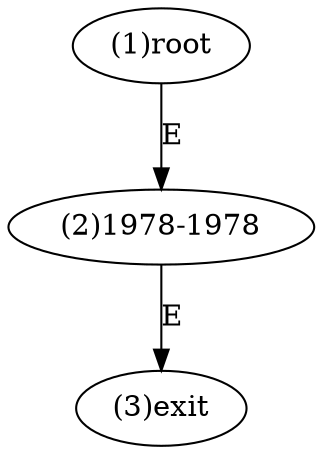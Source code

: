 digraph "" { 
1[ label="(1)root"];
2[ label="(2)1978-1978"];
3[ label="(3)exit"];
1->2[ label="E"];
2->3[ label="E"];
}